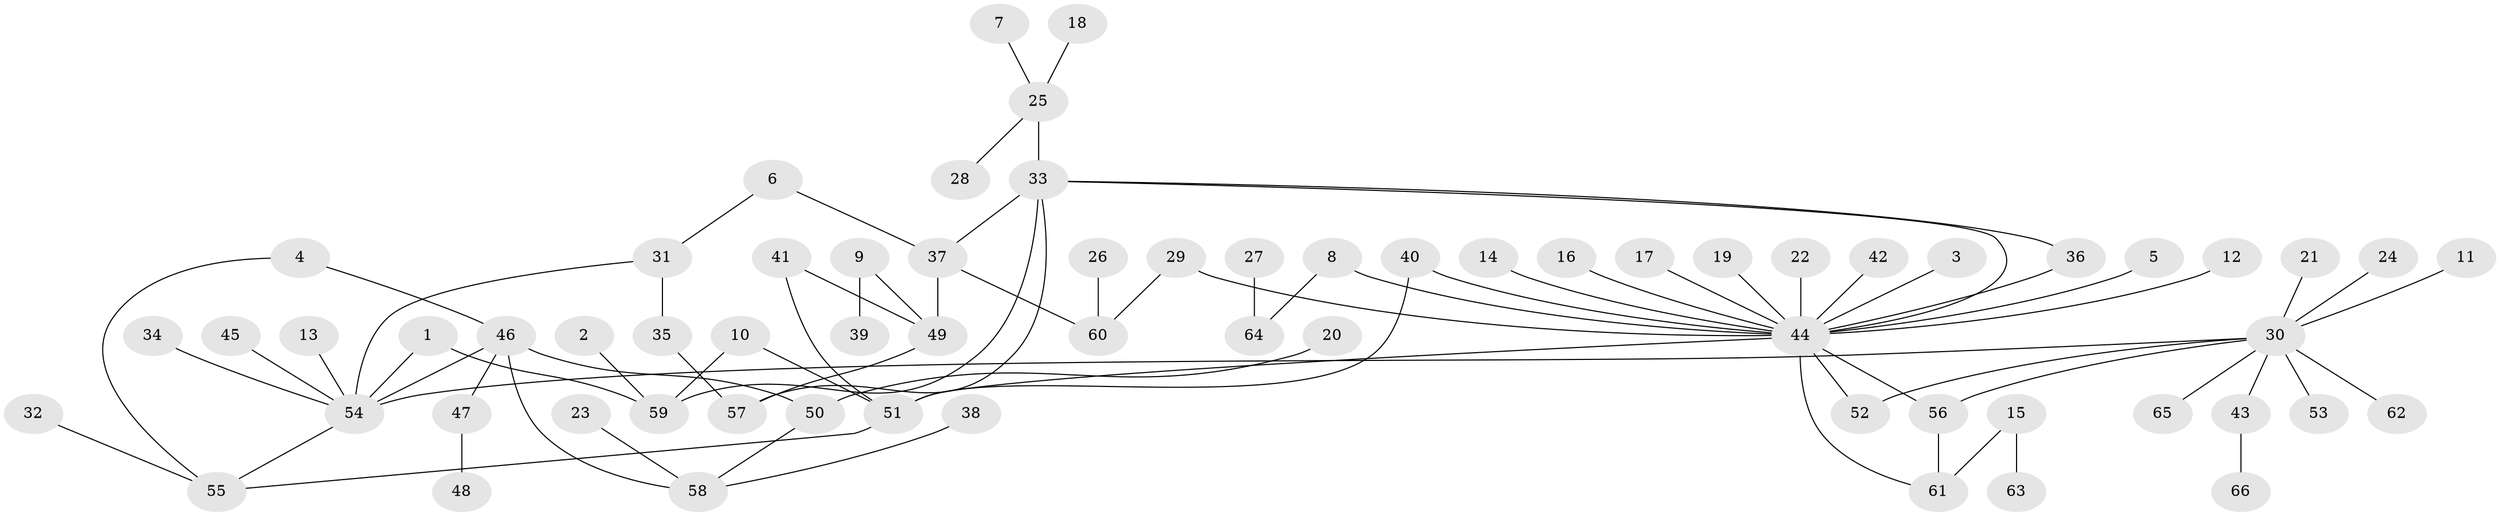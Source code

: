 // original degree distribution, {9: 0.007633587786259542, 6: 0.030534351145038167, 7: 0.022900763358778626, 2: 0.183206106870229, 10: 0.007633587786259542, 1: 0.5801526717557252, 5: 0.03816793893129771, 12: 0.007633587786259542, 20: 0.007633587786259542, 3: 0.08396946564885496, 4: 0.030534351145038167}
// Generated by graph-tools (version 1.1) at 2025/01/03/09/25 03:01:57]
// undirected, 66 vertices, 79 edges
graph export_dot {
graph [start="1"]
  node [color=gray90,style=filled];
  1;
  2;
  3;
  4;
  5;
  6;
  7;
  8;
  9;
  10;
  11;
  12;
  13;
  14;
  15;
  16;
  17;
  18;
  19;
  20;
  21;
  22;
  23;
  24;
  25;
  26;
  27;
  28;
  29;
  30;
  31;
  32;
  33;
  34;
  35;
  36;
  37;
  38;
  39;
  40;
  41;
  42;
  43;
  44;
  45;
  46;
  47;
  48;
  49;
  50;
  51;
  52;
  53;
  54;
  55;
  56;
  57;
  58;
  59;
  60;
  61;
  62;
  63;
  64;
  65;
  66;
  1 -- 54 [weight=1.0];
  1 -- 59 [weight=1.0];
  2 -- 59 [weight=1.0];
  3 -- 44 [weight=1.0];
  4 -- 46 [weight=1.0];
  4 -- 55 [weight=1.0];
  5 -- 44 [weight=1.0];
  6 -- 31 [weight=1.0];
  6 -- 37 [weight=1.0];
  7 -- 25 [weight=1.0];
  8 -- 44 [weight=1.0];
  8 -- 64 [weight=1.0];
  9 -- 39 [weight=1.0];
  9 -- 49 [weight=1.0];
  10 -- 51 [weight=1.0];
  10 -- 59 [weight=1.0];
  11 -- 30 [weight=1.0];
  12 -- 44 [weight=1.0];
  13 -- 54 [weight=1.0];
  14 -- 44 [weight=1.0];
  15 -- 61 [weight=1.0];
  15 -- 63 [weight=1.0];
  16 -- 44 [weight=1.0];
  17 -- 44 [weight=1.0];
  18 -- 25 [weight=1.0];
  19 -- 44 [weight=1.0];
  20 -- 50 [weight=1.0];
  21 -- 30 [weight=1.0];
  22 -- 44 [weight=1.0];
  23 -- 58 [weight=1.0];
  24 -- 30 [weight=1.0];
  25 -- 28 [weight=1.0];
  25 -- 33 [weight=2.0];
  26 -- 60 [weight=1.0];
  27 -- 64 [weight=1.0];
  29 -- 44 [weight=1.0];
  29 -- 60 [weight=1.0];
  30 -- 43 [weight=1.0];
  30 -- 52 [weight=1.0];
  30 -- 53 [weight=1.0];
  30 -- 54 [weight=1.0];
  30 -- 56 [weight=1.0];
  30 -- 62 [weight=1.0];
  30 -- 65 [weight=1.0];
  31 -- 35 [weight=1.0];
  31 -- 54 [weight=1.0];
  32 -- 55 [weight=1.0];
  33 -- 36 [weight=1.0];
  33 -- 37 [weight=1.0];
  33 -- 44 [weight=1.0];
  33 -- 57 [weight=1.0];
  33 -- 59 [weight=1.0];
  34 -- 54 [weight=1.0];
  35 -- 57 [weight=1.0];
  36 -- 44 [weight=1.0];
  37 -- 49 [weight=1.0];
  37 -- 60 [weight=1.0];
  38 -- 58 [weight=1.0];
  40 -- 44 [weight=1.0];
  40 -- 51 [weight=1.0];
  41 -- 49 [weight=1.0];
  41 -- 51 [weight=1.0];
  42 -- 44 [weight=1.0];
  43 -- 66 [weight=1.0];
  44 -- 51 [weight=1.0];
  44 -- 52 [weight=1.0];
  44 -- 56 [weight=1.0];
  44 -- 61 [weight=1.0];
  45 -- 54 [weight=1.0];
  46 -- 47 [weight=1.0];
  46 -- 50 [weight=1.0];
  46 -- 54 [weight=1.0];
  46 -- 58 [weight=1.0];
  47 -- 48 [weight=1.0];
  49 -- 57 [weight=1.0];
  50 -- 58 [weight=1.0];
  51 -- 55 [weight=1.0];
  54 -- 55 [weight=1.0];
  56 -- 61 [weight=1.0];
}
